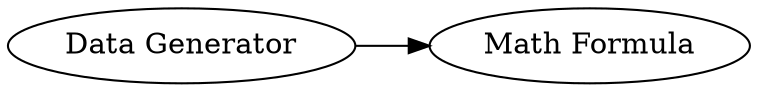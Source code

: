 digraph {
	"-7771251950580870750_1" [label="Data Generator"]
	"-7771251950580870750_2" [label="Math Formula"]
	"-7771251950580870750_1" -> "-7771251950580870750_2"
	rankdir=LR
}
